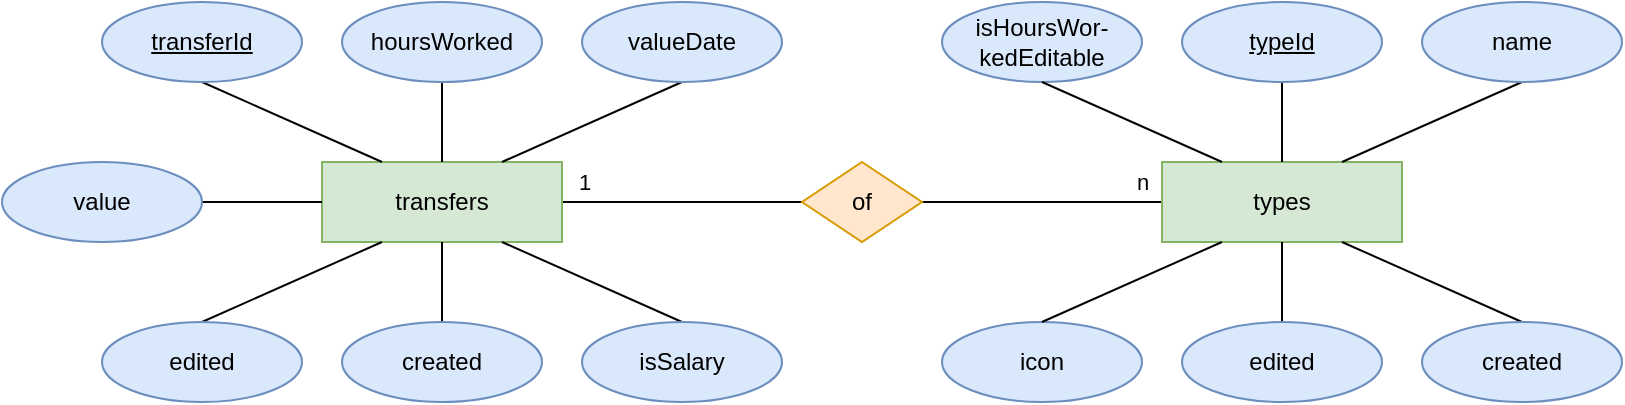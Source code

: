<mxfile version="27.1.6">
  <diagram name="Page-1" id="M-Ojg86SOPLshwDXzzaj">
    <mxGraphModel dx="570" dy="292" grid="1" gridSize="10" guides="1" tooltips="1" connect="1" arrows="1" fold="1" page="1" pageScale="1" pageWidth="850" pageHeight="1100" math="0" shadow="0">
      <root>
        <mxCell id="0" />
        <mxCell id="1" parent="0" />
        <mxCell id="gw5JC3p7zC4v-04eLlQQ-36" style="rounded=0;orthogonalLoop=1;jettySize=auto;html=1;exitX=1;exitY=0.5;exitDx=0;exitDy=0;entryX=0;entryY=0.5;entryDx=0;entryDy=0;endArrow=none;startFill=0;" parent="1" source="gw5JC3p7zC4v-04eLlQQ-1" target="gw5JC3p7zC4v-04eLlQQ-34" edge="1">
          <mxGeometry relative="1" as="geometry">
            <mxPoint x="480" y="140" as="targetPoint" />
          </mxGeometry>
        </mxCell>
        <mxCell id="gw5JC3p7zC4v-04eLlQQ-37" value="1" style="edgeLabel;html=1;align=center;verticalAlign=middle;resizable=0;points=[];labelBackgroundColor=none;" parent="gw5JC3p7zC4v-04eLlQQ-36" vertex="1" connectable="0">
          <mxGeometry x="0.021" y="1" relative="1" as="geometry">
            <mxPoint x="-51" y="-9" as="offset" />
          </mxGeometry>
        </mxCell>
        <mxCell id="gw5JC3p7zC4v-04eLlQQ-1" value="transfers" style="rounded=0;whiteSpace=wrap;html=1;fillColor=#d5e8d4;strokeColor=#82b366;" parent="1" vertex="1">
          <mxGeometry x="180" y="120" width="120" height="40" as="geometry" />
        </mxCell>
        <mxCell id="gw5JC3p7zC4v-04eLlQQ-20" style="rounded=0;orthogonalLoop=1;jettySize=auto;html=1;exitX=1;exitY=0.5;exitDx=0;exitDy=0;entryX=0;entryY=0.5;entryDx=0;entryDy=0;endArrow=none;startFill=0;" parent="1" source="gw5JC3p7zC4v-04eLlQQ-2" target="gw5JC3p7zC4v-04eLlQQ-1" edge="1">
          <mxGeometry relative="1" as="geometry" />
        </mxCell>
        <mxCell id="gw5JC3p7zC4v-04eLlQQ-2" value="value" style="ellipse;whiteSpace=wrap;html=1;fillColor=#dae8fc;strokeColor=#6c8ebf;" parent="1" vertex="1">
          <mxGeometry x="20" y="120" width="100" height="40" as="geometry" />
        </mxCell>
        <mxCell id="gw5JC3p7zC4v-04eLlQQ-18" style="rounded=0;orthogonalLoop=1;jettySize=auto;html=1;exitX=0.5;exitY=1;exitDx=0;exitDy=0;entryX=0.5;entryY=0;entryDx=0;entryDy=0;endArrow=none;startFill=0;" parent="1" source="gw5JC3p7zC4v-04eLlQQ-9" target="gw5JC3p7zC4v-04eLlQQ-1" edge="1">
          <mxGeometry relative="1" as="geometry" />
        </mxCell>
        <mxCell id="gw5JC3p7zC4v-04eLlQQ-9" value="hoursWorked" style="ellipse;whiteSpace=wrap;html=1;fillColor=#dae8fc;strokeColor=#6c8ebf;" parent="1" vertex="1">
          <mxGeometry x="190" y="40" width="100" height="40" as="geometry" />
        </mxCell>
        <mxCell id="gw5JC3p7zC4v-04eLlQQ-17" style="rounded=0;orthogonalLoop=1;jettySize=auto;html=1;exitX=0.5;exitY=1;exitDx=0;exitDy=0;entryX=0.75;entryY=0;entryDx=0;entryDy=0;endArrow=none;startFill=0;" parent="1" source="gw5JC3p7zC4v-04eLlQQ-10" target="gw5JC3p7zC4v-04eLlQQ-1" edge="1">
          <mxGeometry relative="1" as="geometry" />
        </mxCell>
        <mxCell id="gw5JC3p7zC4v-04eLlQQ-10" value="valueDate" style="ellipse;whiteSpace=wrap;html=1;fillColor=#dae8fc;strokeColor=#6c8ebf;" parent="1" vertex="1">
          <mxGeometry x="310" y="40" width="100" height="40" as="geometry" />
        </mxCell>
        <mxCell id="gw5JC3p7zC4v-04eLlQQ-22" style="rounded=0;orthogonalLoop=1;jettySize=auto;html=1;exitX=0.5;exitY=0;exitDx=0;exitDy=0;entryX=0.5;entryY=1;entryDx=0;entryDy=0;endArrow=none;startFill=0;" parent="1" source="gw5JC3p7zC4v-04eLlQQ-11" target="gw5JC3p7zC4v-04eLlQQ-1" edge="1">
          <mxGeometry relative="1" as="geometry" />
        </mxCell>
        <mxCell id="gw5JC3p7zC4v-04eLlQQ-11" value="created" style="ellipse;whiteSpace=wrap;html=1;fillColor=#dae8fc;strokeColor=#6c8ebf;" parent="1" vertex="1">
          <mxGeometry x="190" y="200" width="100" height="40" as="geometry" />
        </mxCell>
        <mxCell id="gw5JC3p7zC4v-04eLlQQ-23" style="rounded=0;orthogonalLoop=1;jettySize=auto;html=1;exitX=0.5;exitY=0;exitDx=0;exitDy=0;endArrow=none;startFill=0;entryX=0.75;entryY=1;entryDx=0;entryDy=0;" parent="1" source="gw5JC3p7zC4v-04eLlQQ-12" edge="1" target="gw5JC3p7zC4v-04eLlQQ-1">
          <mxGeometry relative="1" as="geometry">
            <mxPoint x="240" y="160" as="targetPoint" />
          </mxGeometry>
        </mxCell>
        <mxCell id="gw5JC3p7zC4v-04eLlQQ-12" value="isSalary" style="ellipse;whiteSpace=wrap;html=1;fillColor=#dae8fc;strokeColor=#6c8ebf;" parent="1" vertex="1">
          <mxGeometry x="310" y="200" width="100" height="40" as="geometry" />
        </mxCell>
        <mxCell id="gw5JC3p7zC4v-04eLlQQ-19" style="rounded=0;orthogonalLoop=1;jettySize=auto;html=1;exitX=0.5;exitY=1;exitDx=0;exitDy=0;entryX=0.25;entryY=0;entryDx=0;entryDy=0;endArrow=none;startFill=0;" parent="1" source="gw5JC3p7zC4v-04eLlQQ-14" target="gw5JC3p7zC4v-04eLlQQ-1" edge="1">
          <mxGeometry relative="1" as="geometry" />
        </mxCell>
        <mxCell id="gw5JC3p7zC4v-04eLlQQ-14" value="transferId" style="ellipse;whiteSpace=wrap;html=1;fontStyle=4;fillColor=#dae8fc;strokeColor=#6c8ebf;" parent="1" vertex="1">
          <mxGeometry x="70" y="40" width="100" height="40" as="geometry" />
        </mxCell>
        <mxCell id="gw5JC3p7zC4v-04eLlQQ-21" style="rounded=0;orthogonalLoop=1;jettySize=auto;html=1;exitX=0.5;exitY=0;exitDx=0;exitDy=0;entryX=0.25;entryY=1;entryDx=0;entryDy=0;endArrow=none;startFill=0;" parent="1" source="gw5JC3p7zC4v-04eLlQQ-16" target="gw5JC3p7zC4v-04eLlQQ-1" edge="1">
          <mxGeometry relative="1" as="geometry" />
        </mxCell>
        <mxCell id="gw5JC3p7zC4v-04eLlQQ-16" value="edited" style="ellipse;whiteSpace=wrap;html=1;fillColor=#dae8fc;strokeColor=#6c8ebf;" parent="1" vertex="1">
          <mxGeometry x="70" y="200" width="100" height="40" as="geometry" />
        </mxCell>
        <mxCell id="gw5JC3p7zC4v-04eLlQQ-35" style="rounded=0;orthogonalLoop=1;jettySize=auto;html=1;exitX=0;exitY=0.5;exitDx=0;exitDy=0;entryX=1;entryY=0.5;entryDx=0;entryDy=0;endArrow=none;startFill=0;" parent="1" source="gw5JC3p7zC4v-04eLlQQ-25" target="gw5JC3p7zC4v-04eLlQQ-34" edge="1">
          <mxGeometry relative="1" as="geometry" />
        </mxCell>
        <mxCell id="gw5JC3p7zC4v-04eLlQQ-38" value="n" style="edgeLabel;html=1;align=center;verticalAlign=middle;resizable=0;points=[];labelBackgroundColor=none;" parent="gw5JC3p7zC4v-04eLlQQ-35" vertex="1" connectable="0">
          <mxGeometry x="-0.081" relative="1" as="geometry">
            <mxPoint x="45" y="-10" as="offset" />
          </mxGeometry>
        </mxCell>
        <mxCell id="gw5JC3p7zC4v-04eLlQQ-25" value="types" style="rounded=0;whiteSpace=wrap;html=1;fillColor=#d5e8d4;strokeColor=#82b366;" parent="1" vertex="1">
          <mxGeometry x="600" y="120" width="120" height="40" as="geometry" />
        </mxCell>
        <mxCell id="gw5JC3p7zC4v-04eLlQQ-30" style="rounded=0;orthogonalLoop=1;jettySize=auto;html=1;exitX=0.5;exitY=1;exitDx=0;exitDy=0;entryX=0.5;entryY=0;entryDx=0;entryDy=0;endArrow=none;startFill=0;" parent="1" source="gw5JC3p7zC4v-04eLlQQ-26" target="gw5JC3p7zC4v-04eLlQQ-25" edge="1">
          <mxGeometry relative="1" as="geometry" />
        </mxCell>
        <mxCell id="gw5JC3p7zC4v-04eLlQQ-26" value="typeId" style="ellipse;whiteSpace=wrap;html=1;fontStyle=4;fillColor=#dae8fc;strokeColor=#6c8ebf;" parent="1" vertex="1">
          <mxGeometry x="610" y="40" width="100" height="40" as="geometry" />
        </mxCell>
        <mxCell id="gw5JC3p7zC4v-04eLlQQ-33" style="rounded=0;orthogonalLoop=1;jettySize=auto;html=1;exitX=0.5;exitY=0;exitDx=0;exitDy=0;entryX=0.75;entryY=1;entryDx=0;entryDy=0;endArrow=none;startFill=0;" parent="1" source="gw5JC3p7zC4v-04eLlQQ-27" target="gw5JC3p7zC4v-04eLlQQ-25" edge="1">
          <mxGeometry relative="1" as="geometry" />
        </mxCell>
        <mxCell id="gw5JC3p7zC4v-04eLlQQ-27" value="created" style="ellipse;whiteSpace=wrap;html=1;fillColor=#dae8fc;strokeColor=#6c8ebf;" parent="1" vertex="1">
          <mxGeometry x="730" y="200" width="100" height="40" as="geometry" />
        </mxCell>
        <mxCell id="gw5JC3p7zC4v-04eLlQQ-32" style="rounded=0;orthogonalLoop=1;jettySize=auto;html=1;exitX=0.5;exitY=0;exitDx=0;exitDy=0;entryX=0.5;entryY=1;entryDx=0;entryDy=0;endArrow=none;startFill=0;" parent="1" source="gw5JC3p7zC4v-04eLlQQ-28" target="gw5JC3p7zC4v-04eLlQQ-25" edge="1">
          <mxGeometry relative="1" as="geometry" />
        </mxCell>
        <mxCell id="gw5JC3p7zC4v-04eLlQQ-28" value="edited" style="ellipse;whiteSpace=wrap;html=1;fillColor=#dae8fc;strokeColor=#6c8ebf;" parent="1" vertex="1">
          <mxGeometry x="610" y="200" width="100" height="40" as="geometry" />
        </mxCell>
        <mxCell id="gw5JC3p7zC4v-04eLlQQ-31" style="rounded=0;orthogonalLoop=1;jettySize=auto;html=1;exitX=0.5;exitY=1;exitDx=0;exitDy=0;endArrow=none;startFill=0;entryX=0.75;entryY=0;entryDx=0;entryDy=0;" parent="1" source="gw5JC3p7zC4v-04eLlQQ-29" edge="1" target="gw5JC3p7zC4v-04eLlQQ-25">
          <mxGeometry relative="1" as="geometry">
            <mxPoint x="720" y="120" as="targetPoint" />
          </mxGeometry>
        </mxCell>
        <mxCell id="gw5JC3p7zC4v-04eLlQQ-29" value="name" style="ellipse;whiteSpace=wrap;html=1;fillColor=#dae8fc;strokeColor=#6c8ebf;" parent="1" vertex="1">
          <mxGeometry x="730" y="40" width="100" height="40" as="geometry" />
        </mxCell>
        <mxCell id="gw5JC3p7zC4v-04eLlQQ-34" value="of" style="rhombus;whiteSpace=wrap;html=1;fillColor=#ffe6cc;strokeColor=#d79b00;" parent="1" vertex="1">
          <mxGeometry x="420" y="120" width="60" height="40" as="geometry" />
        </mxCell>
        <mxCell id="g1qCQTHn53BZbo7oxmiR-1" value="icon" style="ellipse;whiteSpace=wrap;html=1;fillColor=#dae8fc;strokeColor=#6c8ebf;" vertex="1" parent="1">
          <mxGeometry x="490" y="200" width="100" height="40" as="geometry" />
        </mxCell>
        <mxCell id="g1qCQTHn53BZbo7oxmiR-2" value="&lt;div&gt;isHoursWor-&lt;/div&gt;&lt;div&gt;kedEditable&lt;/div&gt;" style="ellipse;whiteSpace=wrap;html=1;fillColor=#dae8fc;strokeColor=#6c8ebf;" vertex="1" parent="1">
          <mxGeometry x="490" y="40" width="100" height="40" as="geometry" />
        </mxCell>
        <mxCell id="g1qCQTHn53BZbo7oxmiR-3" style="rounded=0;orthogonalLoop=1;jettySize=auto;html=1;exitX=0.25;exitY=0;exitDx=0;exitDy=0;endArrow=none;startFill=0;entryX=0.5;entryY=1;entryDx=0;entryDy=0;" edge="1" parent="1" source="gw5JC3p7zC4v-04eLlQQ-25" target="g1qCQTHn53BZbo7oxmiR-2">
          <mxGeometry relative="1" as="geometry">
            <mxPoint x="540" y="140" as="targetPoint" />
            <mxPoint x="630" y="100" as="sourcePoint" />
          </mxGeometry>
        </mxCell>
        <mxCell id="g1qCQTHn53BZbo7oxmiR-5" style="rounded=0;orthogonalLoop=1;jettySize=auto;html=1;exitX=0.25;exitY=1;exitDx=0;exitDy=0;endArrow=none;startFill=0;entryX=0.5;entryY=0;entryDx=0;entryDy=0;" edge="1" parent="1" source="gw5JC3p7zC4v-04eLlQQ-25" target="g1qCQTHn53BZbo7oxmiR-1">
          <mxGeometry relative="1" as="geometry">
            <mxPoint x="590" y="100" as="targetPoint" />
            <mxPoint x="680" y="140" as="sourcePoint" />
          </mxGeometry>
        </mxCell>
      </root>
    </mxGraphModel>
  </diagram>
</mxfile>
